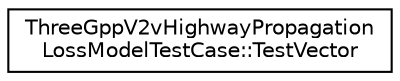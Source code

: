 digraph "Graphical Class Hierarchy"
{
 // LATEX_PDF_SIZE
  edge [fontname="Helvetica",fontsize="10",labelfontname="Helvetica",labelfontsize="10"];
  node [fontname="Helvetica",fontsize="10",shape=record];
  rankdir="LR";
  Node0 [label="ThreeGppV2vHighwayPropagation\lLossModelTestCase::TestVector",height=0.2,width=0.4,color="black", fillcolor="white", style="filled",URL="$struct_three_gpp_v2v_highway_propagation_loss_model_test_case_1_1_test_vector.html",tooltip="Struct containing the parameters for each test."];
}
